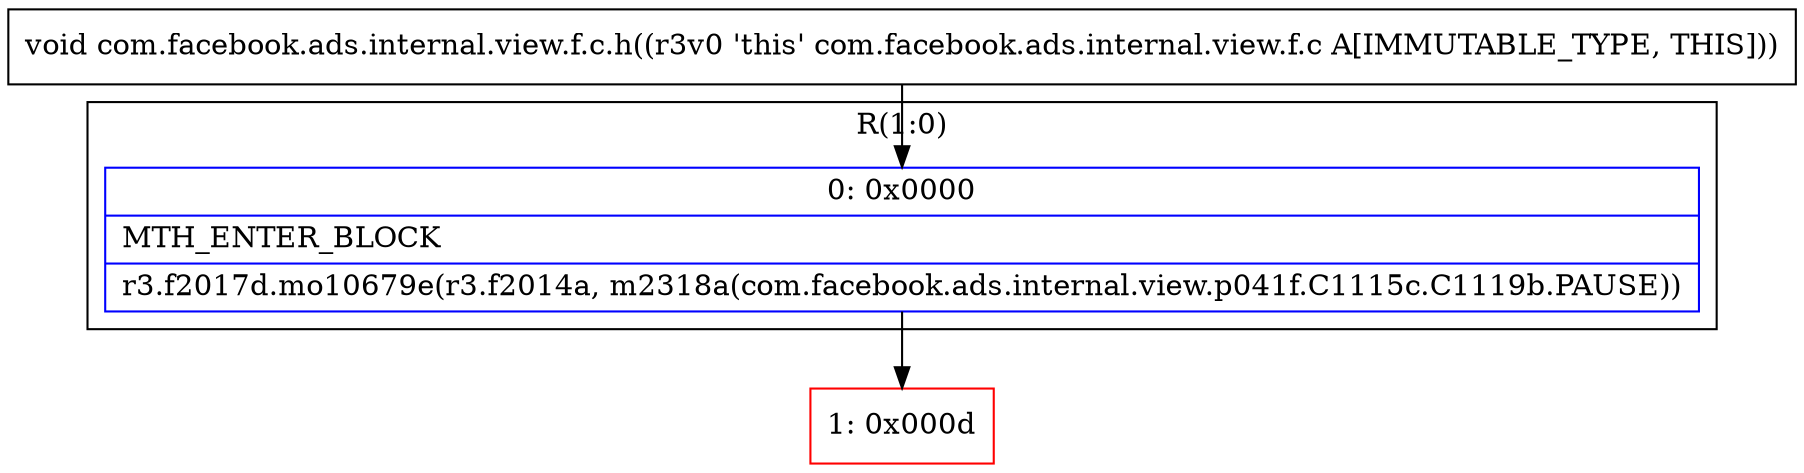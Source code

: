 digraph "CFG forcom.facebook.ads.internal.view.f.c.h()V" {
subgraph cluster_Region_1838287311 {
label = "R(1:0)";
node [shape=record,color=blue];
Node_0 [shape=record,label="{0\:\ 0x0000|MTH_ENTER_BLOCK\l|r3.f2017d.mo10679e(r3.f2014a, m2318a(com.facebook.ads.internal.view.p041f.C1115c.C1119b.PAUSE))\l}"];
}
Node_1 [shape=record,color=red,label="{1\:\ 0x000d}"];
MethodNode[shape=record,label="{void com.facebook.ads.internal.view.f.c.h((r3v0 'this' com.facebook.ads.internal.view.f.c A[IMMUTABLE_TYPE, THIS])) }"];
MethodNode -> Node_0;
Node_0 -> Node_1;
}

